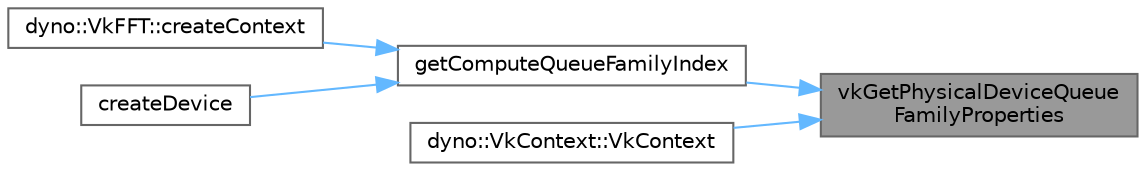 digraph "vkGetPhysicalDeviceQueueFamilyProperties"
{
 // LATEX_PDF_SIZE
  bgcolor="transparent";
  edge [fontname=Helvetica,fontsize=10,labelfontname=Helvetica,labelfontsize=10];
  node [fontname=Helvetica,fontsize=10,shape=box,height=0.2,width=0.4];
  rankdir="RL";
  Node1 [id="Node000001",label="vkGetPhysicalDeviceQueue\lFamilyProperties",height=0.2,width=0.4,color="gray40", fillcolor="grey60", style="filled", fontcolor="black",tooltip=" "];
  Node1 -> Node2 [id="edge1_Node000001_Node000002",dir="back",color="steelblue1",style="solid",tooltip=" "];
  Node2 [id="Node000002",label="getComputeQueueFamilyIndex",height=0.2,width=0.4,color="grey40", fillcolor="white", style="filled",URL="$_vk_f_f_t___utils_8cpp.html#aa54e7b28501b23a677d9d3f5c4e0f58c",tooltip=" "];
  Node2 -> Node3 [id="edge2_Node000002_Node000003",dir="back",color="steelblue1",style="solid",tooltip=" "];
  Node3 [id="Node000003",label="dyno::VkFFT::createContext",height=0.2,width=0.4,color="grey40", fillcolor="white", style="filled",URL="$classdyno_1_1_vk_f_f_t.html#a0a7a99b82968f903b912e929c80e2a5c",tooltip=" "];
  Node2 -> Node4 [id="edge3_Node000002_Node000004",dir="back",color="steelblue1",style="solid",tooltip=" "];
  Node4 [id="Node000004",label="createDevice",height=0.2,width=0.4,color="grey40", fillcolor="white", style="filled",URL="$_vk_f_f_t___utils_8cpp.html#a911321e57ffff38e7f679cdd50d5a889",tooltip=" "];
  Node1 -> Node5 [id="edge4_Node000001_Node000005",dir="back",color="steelblue1",style="solid",tooltip=" "];
  Node5 [id="Node000005",label="dyno::VkContext::VkContext",height=0.2,width=0.4,color="grey40", fillcolor="white", style="filled",URL="$classdyno_1_1_vk_context.html#a53fbf1c0b5a339bc9ce6f9a47a951ab5",tooltip=" "];
}
